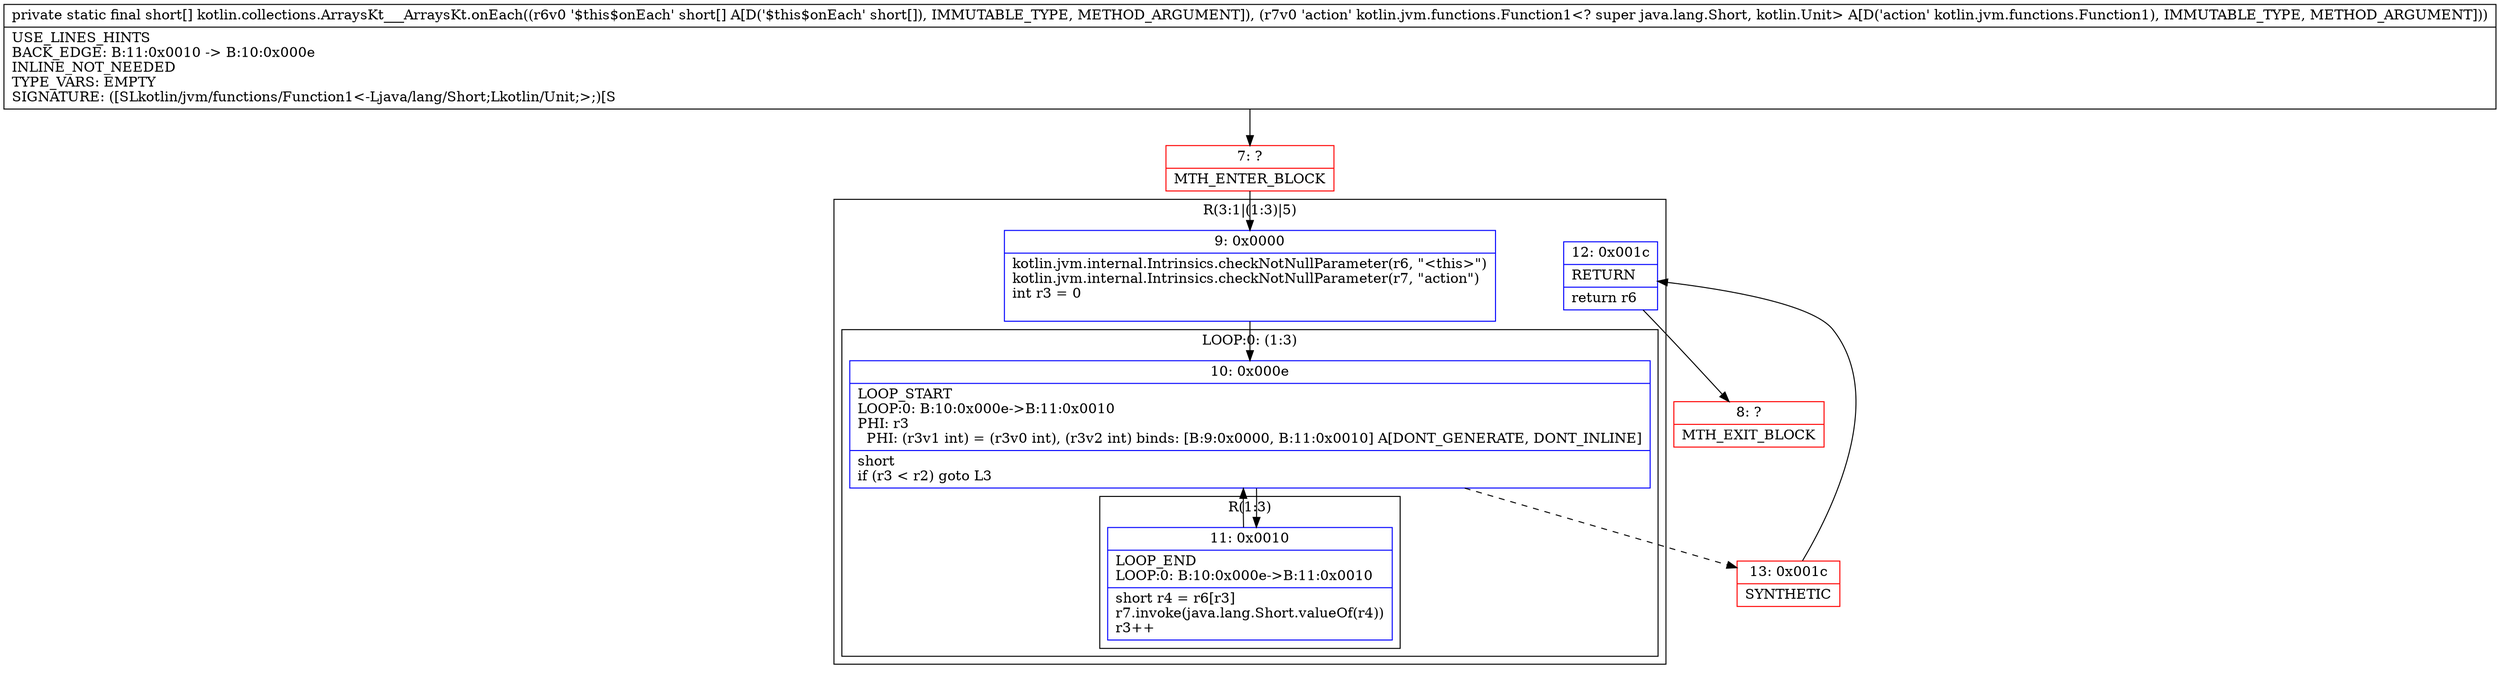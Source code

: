 digraph "CFG forkotlin.collections.ArraysKt___ArraysKt.onEach([SLkotlin\/jvm\/functions\/Function1;)[S" {
subgraph cluster_Region_1264915046 {
label = "R(3:1|(1:3)|5)";
node [shape=record,color=blue];
Node_9 [shape=record,label="{9\:\ 0x0000|kotlin.jvm.internal.Intrinsics.checkNotNullParameter(r6, \"\<this\>\")\lkotlin.jvm.internal.Intrinsics.checkNotNullParameter(r7, \"action\")\lint r3 = 0\l\l}"];
subgraph cluster_LoopRegion_1606274618 {
label = "LOOP:0: (1:3)";
node [shape=record,color=blue];
Node_10 [shape=record,label="{10\:\ 0x000e|LOOP_START\lLOOP:0: B:10:0x000e\-\>B:11:0x0010\lPHI: r3 \l  PHI: (r3v1 int) = (r3v0 int), (r3v2 int) binds: [B:9:0x0000, B:11:0x0010] A[DONT_GENERATE, DONT_INLINE]\l|short \lif (r3 \< r2) goto L3\l}"];
subgraph cluster_Region_1897060456 {
label = "R(1:3)";
node [shape=record,color=blue];
Node_11 [shape=record,label="{11\:\ 0x0010|LOOP_END\lLOOP:0: B:10:0x000e\-\>B:11:0x0010\l|short r4 = r6[r3]\lr7.invoke(java.lang.Short.valueOf(r4))\lr3++\l}"];
}
}
Node_12 [shape=record,label="{12\:\ 0x001c|RETURN\l|return r6\l}"];
}
Node_7 [shape=record,color=red,label="{7\:\ ?|MTH_ENTER_BLOCK\l}"];
Node_13 [shape=record,color=red,label="{13\:\ 0x001c|SYNTHETIC\l}"];
Node_8 [shape=record,color=red,label="{8\:\ ?|MTH_EXIT_BLOCK\l}"];
MethodNode[shape=record,label="{private static final short[] kotlin.collections.ArraysKt___ArraysKt.onEach((r6v0 '$this$onEach' short[] A[D('$this$onEach' short[]), IMMUTABLE_TYPE, METHOD_ARGUMENT]), (r7v0 'action' kotlin.jvm.functions.Function1\<? super java.lang.Short, kotlin.Unit\> A[D('action' kotlin.jvm.functions.Function1), IMMUTABLE_TYPE, METHOD_ARGUMENT]))  | USE_LINES_HINTS\lBACK_EDGE: B:11:0x0010 \-\> B:10:0x000e\lINLINE_NOT_NEEDED\lTYPE_VARS: EMPTY\lSIGNATURE: ([SLkotlin\/jvm\/functions\/Function1\<\-Ljava\/lang\/Short;Lkotlin\/Unit;\>;)[S\l}"];
MethodNode -> Node_7;Node_9 -> Node_10;
Node_10 -> Node_11;
Node_10 -> Node_13[style=dashed];
Node_11 -> Node_10;
Node_12 -> Node_8;
Node_7 -> Node_9;
Node_13 -> Node_12;
}

